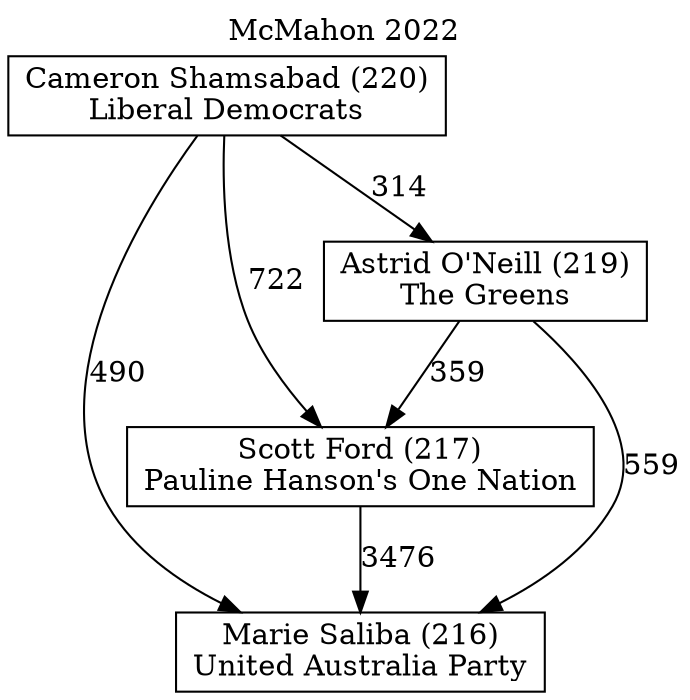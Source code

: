 // House preference flow
digraph "Marie Saliba (216)_McMahon_2022" {
	graph [label="McMahon 2022" labelloc=t mclimit=10]
	node [shape=box]
	"Marie Saliba (216)" [label="Marie Saliba (216)
United Australia Party"]
	"Scott Ford (217)" [label="Scott Ford (217)
Pauline Hanson's One Nation"]
	"Astrid O'Neill (219)" [label="Astrid O'Neill (219)
The Greens"]
	"Cameron Shamsabad (220)" [label="Cameron Shamsabad (220)
Liberal Democrats"]
	"Scott Ford (217)" -> "Marie Saliba (216)" [label=3476]
	"Astrid O'Neill (219)" -> "Scott Ford (217)" [label=359]
	"Cameron Shamsabad (220)" -> "Astrid O'Neill (219)" [label=314]
	"Astrid O'Neill (219)" -> "Marie Saliba (216)" [label=559]
	"Cameron Shamsabad (220)" -> "Marie Saliba (216)" [label=490]
	"Cameron Shamsabad (220)" -> "Scott Ford (217)" [label=722]
}
